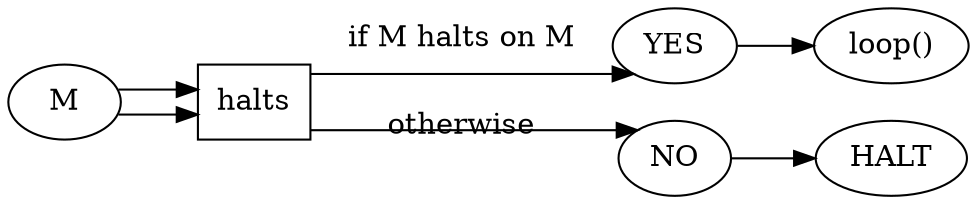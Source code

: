 digraph {
    subgraph clasterM0 {M0; YES; NO; label="contra"; graph[style=dotted];};
    rankdir="LR";
    splines="ortho";
    // M [shape=circle];
    // w [shape=point];
    M0 [shape=rectangle, label="halts"];
    
    M -> M0;
    M -> M0;

    M0 -> YES [label="if M halts on M"];
    M0 -> NO [label="otherwise"];

    YES;
    NO;

    L [label="loop()"];
    HALT;

    YES -> L;
    NO -> HALT;
}
